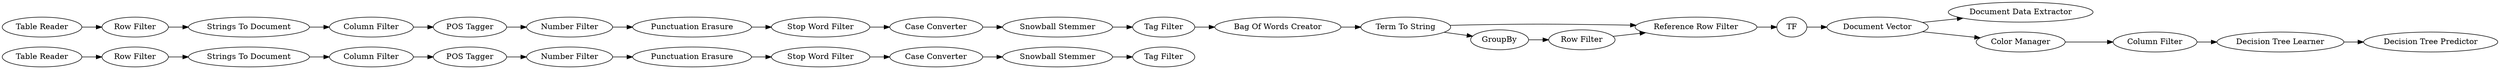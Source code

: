digraph {
	"-6382405550236826288_33" [label="POS Tagger"]
	"-1623570201039126118_154" [label="Table Reader"]
	"-6222070515929015527_106" [label="Term To String"]
	"9096602137452579797_33" [label="POS Tagger"]
	"4164263203405881548_23" [label="Strings To Document"]
	"-275843281336379274_115" [label="Stop Word Filter"]
	"-8008532143511146068_20" [label="Document Data Extractor"]
	"8446306012389249645_20" [label="Row Filter"]
	"-8008532143511146068_21" [label="Document Vector"]
	"-1623570201039126118_95" [label="Column Filter"]
	"-6222070515929015527_109" [label="Reference Row Filter"]
	"-275843281336379274_114" [label="Tag Filter"]
	"-6325337577934179202_115" [label="Stop Word Filter"]
	"4164263203405881548_22" [label="Column Filter"]
	"-6325337577934179202_114" [label="Tag Filter"]
	"-6325337577934179202_108" [label="Case Converter"]
	"-275843281336379274_108" [label="Case Converter"]
	"-275843281336379274_106" [label="Punctuation Erasure"]
	"8446306012389249645_23" [label="Strings To Document"]
	"8446306012389249645_22" [label="Column Filter"]
	"-8008532143511146068_16" [label=TF]
	"-6325337577934179202_109" [label="Snowball Stemmer"]
	"-1623570201039126118_146" [label="Decision Tree Learner"]
	"-1623570201039126118_132" [label="Decision Tree Predictor"]
	"-275843281336379274_105" [label="Number Filter"]
	"-6325337577934179202_105" [label="Number Filter"]
	"-6325337577934179202_106" [label="Punctuation Erasure"]
	"4164263203405881548_20" [label="Row Filter"]
	"-6222070515929015527_107" [label=GroupBy]
	"-275843281336379274_109" [label="Snowball Stemmer"]
	"-1623570201039126118_21" [label="Color Manager"]
	"-6222070515929015527_108" [label="Row Filter"]
	"-1623570201039126118_155" [label="Table Reader"]
	"-6222070515929015527_110" [label="Bag Of Words Creator"]
	"8446306012389249645_20" -> "8446306012389249645_23"
	"-6325337577934179202_115" -> "-6325337577934179202_108"
	"8446306012389249645_22" -> "-6382405550236826288_33"
	"4164263203405881548_22" -> "9096602137452579797_33"
	"-1623570201039126118_95" -> "-1623570201039126118_146"
	"-275843281336379274_105" -> "-275843281336379274_106"
	"-6222070515929015527_108" -> "-6222070515929015527_109"
	"-8008532143511146068_21" -> "-1623570201039126118_21"
	"-1623570201039126118_146" -> "-1623570201039126118_132"
	"-6325337577934179202_108" -> "-6325337577934179202_109"
	"8446306012389249645_23" -> "8446306012389249645_22"
	"-6325337577934179202_114" -> "-6222070515929015527_110"
	"-6325337577934179202_106" -> "-6325337577934179202_115"
	"-275843281336379274_108" -> "-275843281336379274_109"
	"4164263203405881548_20" -> "4164263203405881548_23"
	"-6382405550236826288_33" -> "-275843281336379274_105"
	"-1623570201039126118_154" -> "4164263203405881548_20"
	"-6222070515929015527_106" -> "-6222070515929015527_109"
	"-6325337577934179202_109" -> "-6325337577934179202_114"
	"-275843281336379274_106" -> "-275843281336379274_115"
	"-6222070515929015527_106" -> "-6222070515929015527_107"
	"-1623570201039126118_21" -> "-1623570201039126118_95"
	"4164263203405881548_23" -> "4164263203405881548_22"
	"-8008532143511146068_16" -> "-8008532143511146068_21"
	"-275843281336379274_115" -> "-275843281336379274_108"
	"-8008532143511146068_21" -> "-8008532143511146068_20"
	"-6222070515929015527_110" -> "-6222070515929015527_106"
	"-1623570201039126118_155" -> "8446306012389249645_20"
	"-6222070515929015527_109" -> "-8008532143511146068_16"
	"-6222070515929015527_107" -> "-6222070515929015527_108"
	"-275843281336379274_109" -> "-275843281336379274_114"
	"-6325337577934179202_105" -> "-6325337577934179202_106"
	"9096602137452579797_33" -> "-6325337577934179202_105"
	rankdir=LR
}
